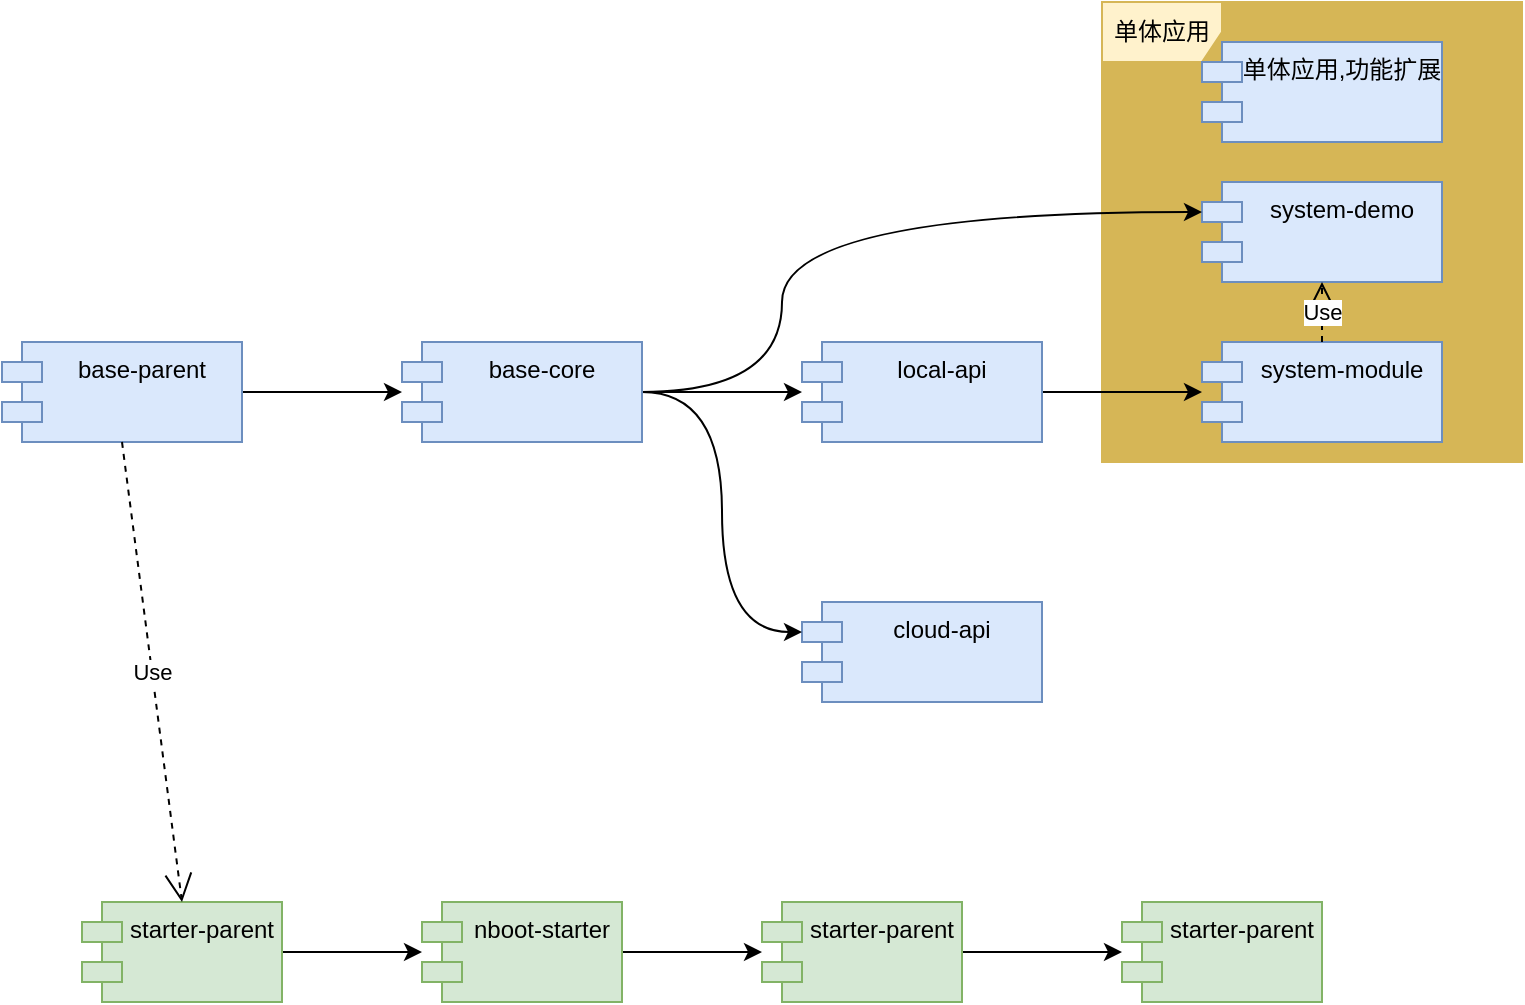 <mxfile version="15.2.7" type="github" pages="3">
  <diagram id="RVnjbmVlK9y6l-0-MwZw" name="Page-1">
    <mxGraphModel dx="2061" dy="508" grid="1" gridSize="10" guides="1" tooltips="1" connect="1" arrows="1" fold="1" page="1" pageScale="1" pageWidth="827" pageHeight="1169" math="0" shadow="0">
      <root>
        <mxCell id="0" />
        <mxCell id="1" parent="0" />
        <mxCell id="iNqxf0kTn70WOW5vYwfr-28" value="单体应用" style="shape=umlFrame;whiteSpace=wrap;html=1;fillColor=#fff2cc;strokeColor=#d6b656;shadow=0;perimeterSpacing=0;swimlaneFillColor=#D6B656;" parent="1" vertex="1">
          <mxGeometry x="540" y="10" width="210" height="230" as="geometry" />
        </mxCell>
        <mxCell id="iNqxf0kTn70WOW5vYwfr-9" value="" style="edgeStyle=orthogonalEdgeStyle;rounded=0;orthogonalLoop=1;jettySize=auto;html=1;" parent="1" source="iNqxf0kTn70WOW5vYwfr-4" target="iNqxf0kTn70WOW5vYwfr-8" edge="1">
          <mxGeometry relative="1" as="geometry" />
        </mxCell>
        <mxCell id="iNqxf0kTn70WOW5vYwfr-27" value="" style="edgeStyle=orthogonalEdgeStyle;curved=1;rounded=0;orthogonalLoop=1;jettySize=auto;html=1;" parent="1" source="iNqxf0kTn70WOW5vYwfr-8" target="iNqxf0kTn70WOW5vYwfr-26" edge="1">
          <mxGeometry relative="1" as="geometry" />
        </mxCell>
        <mxCell id="iNqxf0kTn70WOW5vYwfr-8" value="local-api" style="shape=module;align=left;spacingLeft=20;align=center;verticalAlign=top;fillColor=#dae8fc;strokeColor=#6c8ebf;" parent="1" vertex="1">
          <mxGeometry x="390" y="180" width="120" height="50" as="geometry" />
        </mxCell>
        <mxCell id="iNqxf0kTn70WOW5vYwfr-10" value="cloud-api" style="shape=module;align=left;spacingLeft=20;align=center;verticalAlign=top;fillColor=#dae8fc;strokeColor=#6c8ebf;" parent="1" vertex="1">
          <mxGeometry x="390" y="310" width="120" height="50" as="geometry" />
        </mxCell>
        <mxCell id="iNqxf0kTn70WOW5vYwfr-12" value="system-demo" style="shape=module;align=left;spacingLeft=20;align=center;verticalAlign=top;fillColor=#dae8fc;strokeColor=#6c8ebf;" parent="1" vertex="1">
          <mxGeometry x="590" y="100" width="120" height="50" as="geometry" />
        </mxCell>
        <mxCell id="iNqxf0kTn70WOW5vYwfr-25" style="edgeStyle=orthogonalEdgeStyle;curved=1;rounded=0;orthogonalLoop=1;jettySize=auto;html=1;entryX=0;entryY=0;entryDx=0;entryDy=15;entryPerimeter=0;" parent="1" source="iNqxf0kTn70WOW5vYwfr-4" target="iNqxf0kTn70WOW5vYwfr-10" edge="1">
          <mxGeometry relative="1" as="geometry" />
        </mxCell>
        <mxCell id="iNqxf0kTn70WOW5vYwfr-29" style="edgeStyle=orthogonalEdgeStyle;curved=1;rounded=0;orthogonalLoop=1;jettySize=auto;html=1;entryX=0;entryY=0;entryDx=0;entryDy=15;entryPerimeter=0;" parent="1" source="iNqxf0kTn70WOW5vYwfr-4" target="iNqxf0kTn70WOW5vYwfr-12" edge="1">
          <mxGeometry relative="1" as="geometry">
            <Array as="points">
              <mxPoint x="380" y="205" />
              <mxPoint x="380" y="115" />
            </Array>
          </mxGeometry>
        </mxCell>
        <mxCell id="iNqxf0kTn70WOW5vYwfr-4" value="base-core" style="shape=module;align=left;spacingLeft=20;align=center;verticalAlign=top;fillColor=#dae8fc;strokeColor=#6c8ebf;" parent="1" vertex="1">
          <mxGeometry x="190" y="180" width="120" height="50" as="geometry" />
        </mxCell>
        <mxCell id="iNqxf0kTn70WOW5vYwfr-26" value="system-module" style="shape=module;align=left;spacingLeft=20;align=center;verticalAlign=top;fillColor=#dae8fc;strokeColor=#6c8ebf;" parent="1" vertex="1">
          <mxGeometry x="590" y="180" width="120" height="50" as="geometry" />
        </mxCell>
        <mxCell id="iNqxf0kTn70WOW5vYwfr-30" value="单体应用,功能扩展" style="shape=module;align=left;spacingLeft=20;align=center;verticalAlign=top;fillColor=#dae8fc;strokeColor=#6c8ebf;" parent="1" vertex="1">
          <mxGeometry x="590" y="30" width="120" height="50" as="geometry" />
        </mxCell>
        <mxCell id="iNqxf0kTn70WOW5vYwfr-32" value="Use" style="endArrow=open;endSize=12;dashed=1;html=1;exitX=0.5;exitY=0;exitDx=0;exitDy=0;" parent="1" source="iNqxf0kTn70WOW5vYwfr-26" target="iNqxf0kTn70WOW5vYwfr-12" edge="1">
          <mxGeometry width="160" relative="1" as="geometry">
            <mxPoint x="690" y="170" as="sourcePoint" />
            <mxPoint x="850" y="170" as="targetPoint" />
          </mxGeometry>
        </mxCell>
        <mxCell id="iNqxf0kTn70WOW5vYwfr-36" value="" style="edgeStyle=orthogonalEdgeStyle;curved=1;rounded=0;orthogonalLoop=1;jettySize=auto;html=1;" parent="1" source="iNqxf0kTn70WOW5vYwfr-34" target="iNqxf0kTn70WOW5vYwfr-35" edge="1">
          <mxGeometry relative="1" as="geometry" />
        </mxCell>
        <mxCell id="iNqxf0kTn70WOW5vYwfr-34" value="starter-parent" style="shape=module;align=left;spacingLeft=20;align=center;verticalAlign=top;shadow=0;fillColor=#d5e8d4;strokeColor=#82b366;" parent="1" vertex="1">
          <mxGeometry x="30" y="460" width="100" height="50" as="geometry" />
        </mxCell>
        <mxCell id="iNqxf0kTn70WOW5vYwfr-40" value="" style="edgeStyle=orthogonalEdgeStyle;curved=1;rounded=0;orthogonalLoop=1;jettySize=auto;html=1;" parent="1" source="iNqxf0kTn70WOW5vYwfr-35" target="iNqxf0kTn70WOW5vYwfr-39" edge="1">
          <mxGeometry relative="1" as="geometry" />
        </mxCell>
        <mxCell id="iNqxf0kTn70WOW5vYwfr-35" value="nboot-starter" style="shape=module;align=left;spacingLeft=20;align=center;verticalAlign=top;shadow=0;fillColor=#d5e8d4;strokeColor=#82b366;" parent="1" vertex="1">
          <mxGeometry x="200" y="460" width="100" height="50" as="geometry" />
        </mxCell>
        <mxCell id="iNqxf0kTn70WOW5vYwfr-41" style="edgeStyle=orthogonalEdgeStyle;curved=1;rounded=0;orthogonalLoop=1;jettySize=auto;html=1;entryX=0;entryY=0.5;entryDx=0;entryDy=0;entryPerimeter=0;" parent="1" source="iNqxf0kTn70WOW5vYwfr-37" target="iNqxf0kTn70WOW5vYwfr-4" edge="1">
          <mxGeometry relative="1" as="geometry" />
        </mxCell>
        <mxCell id="iNqxf0kTn70WOW5vYwfr-37" value="base-parent" style="shape=module;align=left;spacingLeft=20;align=center;verticalAlign=top;fillColor=#dae8fc;strokeColor=#6c8ebf;" parent="1" vertex="1">
          <mxGeometry x="-10" y="180" width="120" height="50" as="geometry" />
        </mxCell>
        <mxCell id="6mbrUAF2wuJ8WS6vqjrd-17" value="" style="edgeStyle=orthogonalEdgeStyle;rounded=0;orthogonalLoop=1;jettySize=auto;html=1;" edge="1" parent="1" source="iNqxf0kTn70WOW5vYwfr-39" target="6mbrUAF2wuJ8WS6vqjrd-16">
          <mxGeometry relative="1" as="geometry" />
        </mxCell>
        <mxCell id="iNqxf0kTn70WOW5vYwfr-39" value="starter-parent" style="shape=module;align=left;spacingLeft=20;align=center;verticalAlign=top;shadow=0;fillColor=#d5e8d4;strokeColor=#82b366;" parent="1" vertex="1">
          <mxGeometry x="370" y="460" width="100" height="50" as="geometry" />
        </mxCell>
        <mxCell id="iNqxf0kTn70WOW5vYwfr-42" value="Use" style="endArrow=open;endSize=12;dashed=1;html=1;exitX=0.5;exitY=1;exitDx=0;exitDy=0;entryX=0.5;entryY=0;entryDx=0;entryDy=0;" parent="1" source="iNqxf0kTn70WOW5vYwfr-37" target="iNqxf0kTn70WOW5vYwfr-34" edge="1">
          <mxGeometry width="160" relative="1" as="geometry">
            <mxPoint x="50" y="280" as="sourcePoint" />
            <mxPoint x="210" y="280" as="targetPoint" />
          </mxGeometry>
        </mxCell>
        <mxCell id="6mbrUAF2wuJ8WS6vqjrd-16" value="starter-parent" style="shape=module;align=left;spacingLeft=20;align=center;verticalAlign=top;shadow=0;fillColor=#d5e8d4;strokeColor=#82b366;" vertex="1" parent="1">
          <mxGeometry x="550" y="460" width="100" height="50" as="geometry" />
        </mxCell>
      </root>
    </mxGraphModel>
  </diagram>
  <diagram id="qxYtngtDkDouG3z5863Y" name="Page-2">
    <mxGraphModel dx="1234" dy="508" grid="1" gridSize="10" guides="1" tooltips="1" connect="1" arrows="1" fold="1" page="1" pageScale="1" pageWidth="827" pageHeight="1169" math="0" shadow="0">
      <root>
        <mxCell id="lRElYvq6K1XH6ua7DoC7-0" />
        <mxCell id="lRElYvq6K1XH6ua7DoC7-1" parent="lRElYvq6K1XH6ua7DoC7-0" />
        <mxCell id="onwLBOBnA6aP2V4z8pyH-16" value="Custom层&lt;br&gt;com.sungrow.*" style="shape=umlFrame;whiteSpace=wrap;html=1;width=110;height=30;" vertex="1" parent="lRElYvq6K1XH6ua7DoC7-1">
          <mxGeometry x="30" y="560" width="960" height="330" as="geometry" />
        </mxCell>
        <mxCell id="onwLBOBnA6aP2V4z8pyH-17" value="jeecg-boot层&lt;br&gt;org.jeecg.*" style="shape=umlFrame;whiteSpace=wrap;html=1;width=80;height=30;" vertex="1" parent="lRElYvq6K1XH6ua7DoC7-1">
          <mxGeometry x="140" y="630" width="590" height="210" as="geometry" />
        </mxCell>
        <mxCell id="onwLBOBnA6aP2V4z8pyH-18" value="«Annotation»&lt;br&gt;&lt;b&gt;System-Module&lt;/b&gt;" style="html=1;dropTarget=0;shadow=0;fillColor=#E1D5E7;gradientColor=none;" vertex="1" parent="lRElYvq6K1XH6ua7DoC7-1">
          <mxGeometry x="240" y="650" width="140" height="60" as="geometry" />
        </mxCell>
        <mxCell id="onwLBOBnA6aP2V4z8pyH-19" value="" style="shape=module;jettyWidth=8;jettyHeight=4;" vertex="1" parent="onwLBOBnA6aP2V4z8pyH-18">
          <mxGeometry x="1" width="20" height="20" relative="1" as="geometry">
            <mxPoint x="-27" y="7" as="offset" />
          </mxGeometry>
        </mxCell>
        <mxCell id="onwLBOBnA6aP2V4z8pyH-20" value="«Annotation»&lt;br&gt;&lt;b&gt;Base-Core&lt;/b&gt;" style="html=1;dropTarget=0;shadow=0;fillColor=#E1D5E7;gradientColor=none;" vertex="1" parent="lRElYvq6K1XH6ua7DoC7-1">
          <mxGeometry x="170" y="750" width="140" height="60" as="geometry" />
        </mxCell>
        <mxCell id="onwLBOBnA6aP2V4z8pyH-21" value="" style="shape=module;jettyWidth=8;jettyHeight=4;" vertex="1" parent="onwLBOBnA6aP2V4z8pyH-20">
          <mxGeometry x="1" width="20" height="20" relative="1" as="geometry">
            <mxPoint x="-27" y="7" as="offset" />
          </mxGeometry>
        </mxCell>
        <mxCell id="onwLBOBnA6aP2V4z8pyH-22" value="«Annotation»&lt;br&gt;&lt;b&gt;Cloud-API&lt;/b&gt;" style="html=1;dropTarget=0;shadow=0;fillColor=#E1D5E7;gradientColor=none;" vertex="1" parent="lRElYvq6K1XH6ua7DoC7-1">
          <mxGeometry x="370" y="750" width="140" height="60" as="geometry" />
        </mxCell>
        <mxCell id="onwLBOBnA6aP2V4z8pyH-23" value="" style="shape=module;jettyWidth=8;jettyHeight=4;" vertex="1" parent="onwLBOBnA6aP2V4z8pyH-22">
          <mxGeometry x="1" width="20" height="20" relative="1" as="geometry">
            <mxPoint x="-27" y="7" as="offset" />
          </mxGeometry>
        </mxCell>
        <mxCell id="onwLBOBnA6aP2V4z8pyH-24" value="«Annotation»&lt;br&gt;&lt;b&gt;Local-API&lt;/b&gt;" style="html=1;dropTarget=0;shadow=0;fillColor=#E1D5E7;gradientColor=none;" vertex="1" parent="lRElYvq6K1XH6ua7DoC7-1">
          <mxGeometry x="560" y="750" width="140" height="60" as="geometry" />
        </mxCell>
        <mxCell id="onwLBOBnA6aP2V4z8pyH-25" value="" style="shape=module;jettyWidth=8;jettyHeight=4;" vertex="1" parent="onwLBOBnA6aP2V4z8pyH-24">
          <mxGeometry x="1" width="20" height="20" relative="1" as="geometry">
            <mxPoint x="-27" y="7" as="offset" />
          </mxGeometry>
        </mxCell>
        <mxCell id="onwLBOBnA6aP2V4z8pyH-26" value="«Annotation»&lt;br&gt;&lt;b&gt;Cloud-System-Starter&lt;/b&gt;" style="html=1;dropTarget=0;shadow=0;fillColor=#E1D5E7;gradientColor=none;" vertex="1" parent="lRElYvq6K1XH6ua7DoC7-1">
          <mxGeometry x="480" y="650" width="140" height="60" as="geometry" />
        </mxCell>
        <mxCell id="onwLBOBnA6aP2V4z8pyH-27" value="" style="shape=module;jettyWidth=8;jettyHeight=4;" vertex="1" parent="onwLBOBnA6aP2V4z8pyH-26">
          <mxGeometry x="1" width="20" height="20" relative="1" as="geometry">
            <mxPoint x="-27" y="7" as="offset" />
          </mxGeometry>
        </mxCell>
        <mxCell id="onwLBOBnA6aP2V4z8pyH-28" value="«Annotation»&lt;br&gt;&lt;b&gt;System-Demo&lt;/b&gt;" style="html=1;dropTarget=0;shadow=0;fillColor=#E1D5E7;gradientColor=none;" vertex="1" parent="lRElYvq6K1XH6ua7DoC7-1">
          <mxGeometry x="780" y="640" width="140" height="60" as="geometry" />
        </mxCell>
        <mxCell id="onwLBOBnA6aP2V4z8pyH-29" value="" style="shape=module;jettyWidth=8;jettyHeight=4;" vertex="1" parent="onwLBOBnA6aP2V4z8pyH-28">
          <mxGeometry x="1" width="20" height="20" relative="1" as="geometry">
            <mxPoint x="-27" y="7" as="offset" />
          </mxGeometry>
        </mxCell>
        <mxCell id="onwLBOBnA6aP2V4z8pyH-30" value="«Annotation»&lt;br&gt;&lt;b&gt;StationManager&lt;/b&gt;" style="html=1;dropTarget=0;shadow=0;fillColor=#fff2cc;strokeColor=#d6b656;" vertex="1" parent="lRElYvq6K1XH6ua7DoC7-1">
          <mxGeometry x="780" y="770" width="140" height="60" as="geometry" />
        </mxCell>
        <mxCell id="onwLBOBnA6aP2V4z8pyH-31" value="" style="shape=module;jettyWidth=8;jettyHeight=4;" vertex="1" parent="onwLBOBnA6aP2V4z8pyH-30">
          <mxGeometry x="1" width="20" height="20" relative="1" as="geometry">
            <mxPoint x="-27" y="7" as="offset" />
          </mxGeometry>
        </mxCell>
      </root>
    </mxGraphModel>
  </diagram>
  <diagram id="yXtimA4wK8u0X1JRjjM3" name="Page-3">
    <mxGraphModel dx="1234" dy="508" grid="1" gridSize="10" guides="1" tooltips="1" connect="1" arrows="1" fold="1" page="1" pageScale="1" pageWidth="827" pageHeight="1169" math="0" shadow="0">
      <root>
        <mxCell id="KC0yOdHvvQ9_KVZbZf1X-0" />
        <mxCell id="KC0yOdHvvQ9_KVZbZf1X-1" parent="KC0yOdHvvQ9_KVZbZf1X-0" />
        <mxCell id="KC0yOdHvvQ9_KVZbZf1X-2" value="自定义com.sungrow.*" style="shape=umlFrame;whiteSpace=wrap;html=1;width=110;height=30;" vertex="1" parent="KC0yOdHvvQ9_KVZbZf1X-1">
          <mxGeometry x="20" y="540" width="960" height="340" as="geometry" />
        </mxCell>
        <mxCell id="KC0yOdHvvQ9_KVZbZf1X-3" value="jeecg-boot&lt;br&gt;org.jeecg.*" style="shape=umlFrame;whiteSpace=wrap;html=1;width=80;height=30;" vertex="1" parent="KC0yOdHvvQ9_KVZbZf1X-1">
          <mxGeometry x="50" y="650" width="590" height="210" as="geometry" />
        </mxCell>
        <mxCell id="KC0yOdHvvQ9_KVZbZf1X-4" value="«Annotation»&lt;br&gt;&lt;b&gt;System-Module&lt;/b&gt;" style="html=1;dropTarget=0;shadow=0;fillColor=#E1D5E7;gradientColor=none;" vertex="1" parent="KC0yOdHvvQ9_KVZbZf1X-1">
          <mxGeometry x="130" y="680" width="140" height="60" as="geometry" />
        </mxCell>
        <mxCell id="KC0yOdHvvQ9_KVZbZf1X-5" value="" style="shape=module;jettyWidth=8;jettyHeight=4;" vertex="1" parent="KC0yOdHvvQ9_KVZbZf1X-4">
          <mxGeometry x="1" width="20" height="20" relative="1" as="geometry">
            <mxPoint x="-27" y="7" as="offset" />
          </mxGeometry>
        </mxCell>
        <mxCell id="KC0yOdHvvQ9_KVZbZf1X-6" value="«Annotation»&lt;br&gt;&lt;b&gt;Base-Core&lt;/b&gt;" style="html=1;dropTarget=0;shadow=0;fillColor=#E1D5E7;gradientColor=none;" vertex="1" parent="KC0yOdHvvQ9_KVZbZf1X-1">
          <mxGeometry x="90" y="780" width="140" height="60" as="geometry" />
        </mxCell>
        <mxCell id="KC0yOdHvvQ9_KVZbZf1X-7" value="" style="shape=module;jettyWidth=8;jettyHeight=4;" vertex="1" parent="KC0yOdHvvQ9_KVZbZf1X-6">
          <mxGeometry x="1" width="20" height="20" relative="1" as="geometry">
            <mxPoint x="-27" y="7" as="offset" />
          </mxGeometry>
        </mxCell>
        <mxCell id="KC0yOdHvvQ9_KVZbZf1X-8" value="«Annotation»&lt;br&gt;&lt;b&gt;Cloud-API&lt;/b&gt;" style="html=1;dropTarget=0;shadow=0;fillColor=#E1D5E7;gradientColor=none;" vertex="1" parent="KC0yOdHvvQ9_KVZbZf1X-1">
          <mxGeometry x="260" y="780" width="140" height="60" as="geometry" />
        </mxCell>
        <mxCell id="KC0yOdHvvQ9_KVZbZf1X-9" value="" style="shape=module;jettyWidth=8;jettyHeight=4;" vertex="1" parent="KC0yOdHvvQ9_KVZbZf1X-8">
          <mxGeometry x="1" width="20" height="20" relative="1" as="geometry">
            <mxPoint x="-27" y="7" as="offset" />
          </mxGeometry>
        </mxCell>
        <mxCell id="KC0yOdHvvQ9_KVZbZf1X-10" value="«Annotation»&lt;br&gt;&lt;b&gt;System-Module-Local-API&lt;/b&gt;" style="html=1;dropTarget=0;shadow=0;fillColor=#E1D5E7;gradientColor=none;" vertex="1" parent="KC0yOdHvvQ9_KVZbZf1X-1">
          <mxGeometry x="440" y="780" width="150" height="60" as="geometry" />
        </mxCell>
        <mxCell id="KC0yOdHvvQ9_KVZbZf1X-11" value="" style="shape=module;jettyWidth=8;jettyHeight=4;" vertex="1" parent="KC0yOdHvvQ9_KVZbZf1X-10">
          <mxGeometry x="1" width="20" height="20" relative="1" as="geometry">
            <mxPoint x="-27" y="7" as="offset" />
          </mxGeometry>
        </mxCell>
        <mxCell id="KC0yOdHvvQ9_KVZbZf1X-12" value="«Annotation»&lt;br&gt;&lt;b&gt;Cloud-System-Starter&lt;/b&gt;" style="html=1;dropTarget=0;shadow=0;fillColor=#E1D5E7;gradientColor=none;" vertex="1" parent="KC0yOdHvvQ9_KVZbZf1X-1">
          <mxGeometry x="300" y="680" width="140" height="60" as="geometry" />
        </mxCell>
        <mxCell id="KC0yOdHvvQ9_KVZbZf1X-13" value="" style="shape=module;jettyWidth=8;jettyHeight=4;" vertex="1" parent="KC0yOdHvvQ9_KVZbZf1X-12">
          <mxGeometry x="1" width="20" height="20" relative="1" as="geometry">
            <mxPoint x="-27" y="7" as="offset" />
          </mxGeometry>
        </mxCell>
        <mxCell id="KC0yOdHvvQ9_KVZbZf1X-14" value="«Annotation»&lt;br&gt;&lt;b&gt;System-Demo&lt;/b&gt;" style="html=1;dropTarget=0;shadow=0;fillColor=#E1D5E7;gradientColor=none;" vertex="1" parent="KC0yOdHvvQ9_KVZbZf1X-1">
          <mxGeometry x="460" y="680" width="140" height="60" as="geometry" />
        </mxCell>
        <mxCell id="KC0yOdHvvQ9_KVZbZf1X-15" value="" style="shape=module;jettyWidth=8;jettyHeight=4;" vertex="1" parent="KC0yOdHvvQ9_KVZbZf1X-14">
          <mxGeometry x="1" width="20" height="20" relative="1" as="geometry">
            <mxPoint x="-27" y="7" as="offset" />
          </mxGeometry>
        </mxCell>
        <mxCell id="KC0yOdHvvQ9_KVZbZf1X-16" value="«Annotation»&lt;br&gt;&lt;b&gt;Parent依赖管理项目&lt;/b&gt;" style="html=1;dropTarget=0;shadow=0;fillColor=#fff2cc;strokeColor=#d6b656;" vertex="1" parent="KC0yOdHvvQ9_KVZbZf1X-1">
          <mxGeometry x="140" y="570" width="140" height="60" as="geometry" />
        </mxCell>
        <mxCell id="KC0yOdHvvQ9_KVZbZf1X-17" value="" style="shape=module;jettyWidth=8;jettyHeight=4;" vertex="1" parent="KC0yOdHvvQ9_KVZbZf1X-16">
          <mxGeometry x="1" width="20" height="20" relative="1" as="geometry">
            <mxPoint x="-27" y="7" as="offset" />
          </mxGeometry>
        </mxCell>
        <mxCell id="KC0yOdHvvQ9_KVZbZf1X-18" value="«Annotation»&lt;br&gt;&lt;b&gt;SystemModule项目适配&lt;/b&gt;" style="html=1;dropTarget=0;shadow=0;fillColor=#fff2cc;strokeColor=#d6b656;" vertex="1" parent="KC0yOdHvvQ9_KVZbZf1X-1">
          <mxGeometry x="360" y="570" width="140" height="60" as="geometry" />
        </mxCell>
        <mxCell id="KC0yOdHvvQ9_KVZbZf1X-19" value="" style="shape=module;jettyWidth=8;jettyHeight=4;" vertex="1" parent="KC0yOdHvvQ9_KVZbZf1X-18">
          <mxGeometry x="1" width="20" height="20" relative="1" as="geometry">
            <mxPoint x="-27" y="7" as="offset" />
          </mxGeometry>
        </mxCell>
        <mxCell id="KC0yOdHvvQ9_KVZbZf1X-20" value="«Annotation»&lt;br&gt;&lt;b&gt;StationManager&lt;/b&gt;" style="html=1;dropTarget=0;shadow=0;fillColor=#fff2cc;strokeColor=#d6b656;" vertex="1" parent="KC0yOdHvvQ9_KVZbZf1X-1">
          <mxGeometry x="580" y="570" width="140" height="60" as="geometry" />
        </mxCell>
        <mxCell id="KC0yOdHvvQ9_KVZbZf1X-21" value="" style="shape=module;jettyWidth=8;jettyHeight=4;" vertex="1" parent="KC0yOdHvvQ9_KVZbZf1X-20">
          <mxGeometry x="1" width="20" height="20" relative="1" as="geometry">
            <mxPoint x="-27" y="7" as="offset" />
          </mxGeometry>
        </mxCell>
        <mxCell id="KC0yOdHvvQ9_KVZbZf1X-22" value="«Annotation»&lt;br&gt;&lt;b&gt;StationManager&lt;/b&gt;" style="html=1;dropTarget=0;shadow=0;fillColor=#fff2cc;strokeColor=#d6b656;" vertex="1" parent="KC0yOdHvvQ9_KVZbZf1X-1">
          <mxGeometry x="760" y="570" width="140" height="60" as="geometry" />
        </mxCell>
        <mxCell id="KC0yOdHvvQ9_KVZbZf1X-23" value="" style="shape=module;jettyWidth=8;jettyHeight=4;" vertex="1" parent="KC0yOdHvvQ9_KVZbZf1X-22">
          <mxGeometry x="1" width="20" height="20" relative="1" as="geometry">
            <mxPoint x="-27" y="7" as="offset" />
          </mxGeometry>
        </mxCell>
        <mxCell id="KC0yOdHvvQ9_KVZbZf1X-24" value="«Annotation»&lt;br&gt;&lt;b&gt;StationManager&lt;/b&gt;" style="html=1;dropTarget=0;shadow=0;fillColor=#fff2cc;strokeColor=#d6b656;" vertex="1" parent="KC0yOdHvvQ9_KVZbZf1X-1">
          <mxGeometry x="680" y="670" width="140" height="60" as="geometry" />
        </mxCell>
        <mxCell id="KC0yOdHvvQ9_KVZbZf1X-25" value="" style="shape=module;jettyWidth=8;jettyHeight=4;" vertex="1" parent="KC0yOdHvvQ9_KVZbZf1X-24">
          <mxGeometry x="1" width="20" height="20" relative="1" as="geometry">
            <mxPoint x="-27" y="7" as="offset" />
          </mxGeometry>
        </mxCell>
        <mxCell id="KC0yOdHvvQ9_KVZbZf1X-26" value="«Annotation»&lt;br&gt;&lt;b&gt;StationManager&lt;/b&gt;" style="html=1;dropTarget=0;shadow=0;fillColor=#fff2cc;strokeColor=#d6b656;" vertex="1" parent="KC0yOdHvvQ9_KVZbZf1X-1">
          <mxGeometry x="680" y="770" width="140" height="60" as="geometry" />
        </mxCell>
        <mxCell id="KC0yOdHvvQ9_KVZbZf1X-27" value="" style="shape=module;jettyWidth=8;jettyHeight=4;" vertex="1" parent="KC0yOdHvvQ9_KVZbZf1X-26">
          <mxGeometry x="1" width="20" height="20" relative="1" as="geometry">
            <mxPoint x="-27" y="7" as="offset" />
          </mxGeometry>
        </mxCell>
        <mxCell id="R2S1nhWb_RixBydPMKXR-0" value="&lt;b&gt;开源项目或外部项目&lt;/b&gt;" style="shape=umlFrame;whiteSpace=wrap;html=1;shadow=0;strokeColor=#9673a6;swimlaneFillColor=#E1D5E7;fillColor=#E1D5E7;width=100;height=40;" vertex="1" parent="KC0yOdHvvQ9_KVZbZf1X-1">
          <mxGeometry x="40" y="910" width="450" height="350" as="geometry" />
        </mxCell>
        <mxCell id="R2S1nhWb_RixBydPMKXR-1" value="«Annotation-Feature»&lt;br&gt;&lt;b&gt;Component&lt;/b&gt;" style="html=1;dropTarget=0;shadow=0;fillColor=#a20025;strokeColor=#6F0000;fontColor=#ffffff;" vertex="1" parent="KC0yOdHvvQ9_KVZbZf1X-1">
          <mxGeometry x="80" y="975" width="180" height="90" as="geometry" />
        </mxCell>
        <mxCell id="R2S1nhWb_RixBydPMKXR-2" value="" style="shape=module;jettyWidth=8;jettyHeight=4;" vertex="1" parent="R2S1nhWb_RixBydPMKXR-1">
          <mxGeometry x="1" width="20" height="20" relative="1" as="geometry">
            <mxPoint x="-27" y="7" as="offset" />
          </mxGeometry>
        </mxCell>
        <mxCell id="R2S1nhWb_RixBydPMKXR-3" value="«Annotation-Feature»&lt;br&gt;&lt;b&gt;Component&lt;/b&gt;" style="html=1;dropTarget=0;shadow=0;fillColor=#a20025;strokeColor=#6F0000;fontColor=#ffffff;" vertex="1" parent="KC0yOdHvvQ9_KVZbZf1X-1">
          <mxGeometry x="80" y="1090" width="180" height="90" as="geometry" />
        </mxCell>
        <mxCell id="R2S1nhWb_RixBydPMKXR-4" value="" style="shape=module;jettyWidth=8;jettyHeight=4;" vertex="1" parent="R2S1nhWb_RixBydPMKXR-3">
          <mxGeometry x="1" width="20" height="20" relative="1" as="geometry">
            <mxPoint x="-27" y="7" as="offset" />
          </mxGeometry>
        </mxCell>
        <mxCell id="R2S1nhWb_RixBydPMKXR-5" value="«Annotation-Feature»&lt;br&gt;&lt;b&gt;Component&lt;/b&gt;" style="html=1;dropTarget=0;shadow=0;fillColor=#a20025;strokeColor=#6F0000;fontColor=#ffffff;" vertex="1" parent="KC0yOdHvvQ9_KVZbZf1X-1">
          <mxGeometry x="280" y="975" width="180" height="90" as="geometry" />
        </mxCell>
        <mxCell id="R2S1nhWb_RixBydPMKXR-6" value="" style="shape=module;jettyWidth=8;jettyHeight=4;" vertex="1" parent="R2S1nhWb_RixBydPMKXR-5">
          <mxGeometry x="1" width="20" height="20" relative="1" as="geometry">
            <mxPoint x="-27" y="7" as="offset" />
          </mxGeometry>
        </mxCell>
        <mxCell id="R2S1nhWb_RixBydPMKXR-7" value="微服务基础依赖" style="shape=umlFrame;whiteSpace=wrap;html=1;shadow=0;strokeColor=#9673a6;swimlaneFillColor=#E1D5E7;fillColor=#E1D5E7;width=100;height=40;" vertex="1" parent="KC0yOdHvvQ9_KVZbZf1X-1">
          <mxGeometry x="530" y="910" width="420" height="350" as="geometry" />
        </mxCell>
        <mxCell id="R2S1nhWb_RixBydPMKXR-8" value="«Annotation-Feature»&lt;br&gt;&lt;b&gt;GateWay&lt;/b&gt;" style="html=1;dropTarget=0;shadow=0;fillColor=#a20025;strokeColor=#6F0000;fontColor=#ffffff;" vertex="1" parent="KC0yOdHvvQ9_KVZbZf1X-1">
          <mxGeometry x="600" y="975" width="180" height="90" as="geometry" />
        </mxCell>
        <mxCell id="R2S1nhWb_RixBydPMKXR-9" value="" style="shape=module;jettyWidth=8;jettyHeight=4;" vertex="1" parent="R2S1nhWb_RixBydPMKXR-8">
          <mxGeometry x="1" width="20" height="20" relative="1" as="geometry">
            <mxPoint x="-27" y="7" as="offset" />
          </mxGeometry>
        </mxCell>
      </root>
    </mxGraphModel>
  </diagram>
</mxfile>

